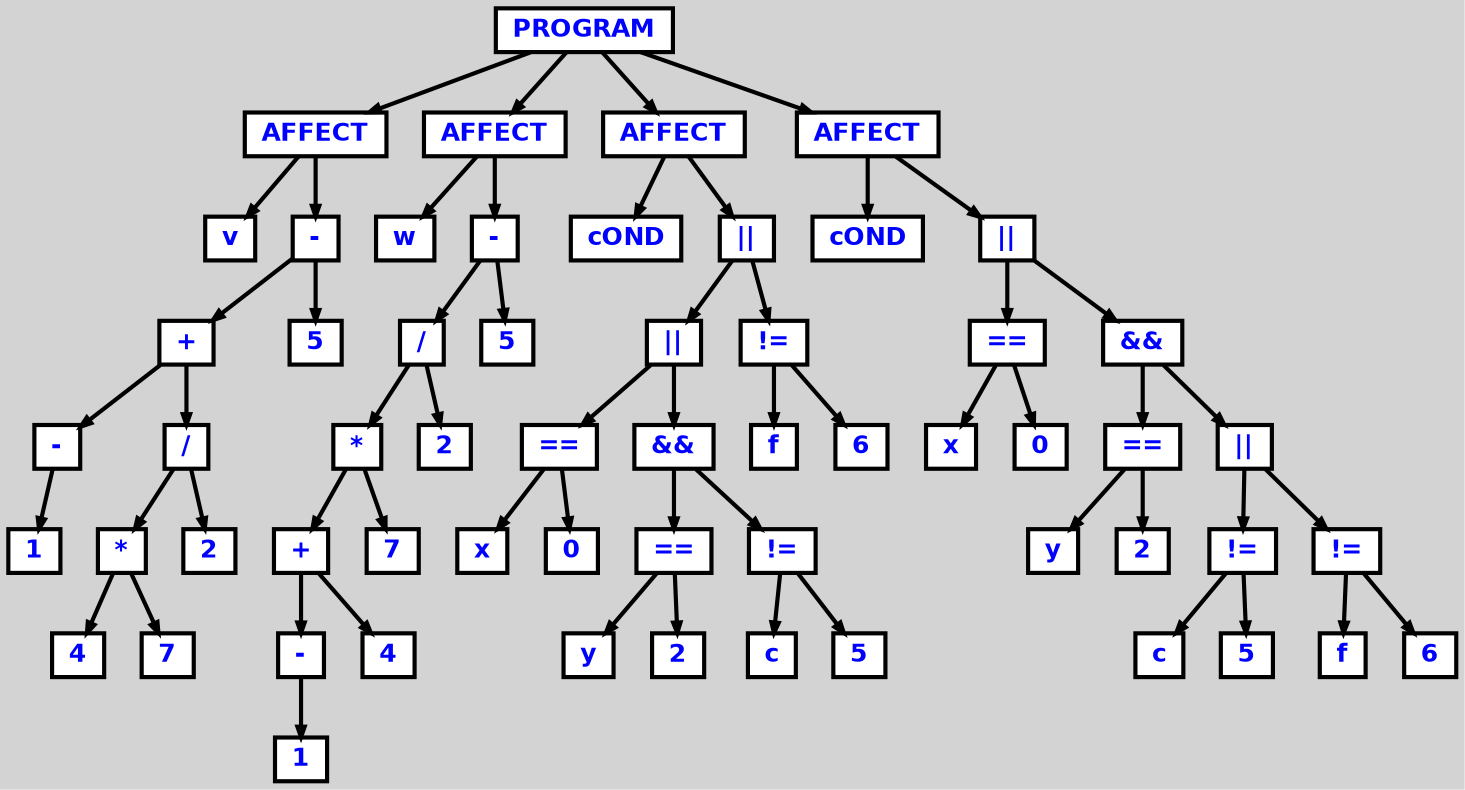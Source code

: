 digraph {

	ordering=out;
	ranksep=.4;
	bgcolor="lightgrey"; node [shape=box, fixedsize=false, fontsize=12, fontname="Helvetica-bold", fontcolor="blue"
		width=.25, height=.25, color="black", fillcolor="white", style="filled, solid, bold"];
	edge [arrowsize=.5, color="black", style="bold"]

  n0 [label="PROGRAM"];
  n1 [label="AFFECT"];
  n1 [label="AFFECT"];
  n2 [label="v"];
  n3 [label="-"];
  n3 [label="-"];
  n4 [label="+"];
  n4 [label="+"];
  n5 [label="-"];
  n5 [label="-"];
  n6 [label="1"];
  n7 [label="/"];
  n7 [label="/"];
  n8 [label="*"];
  n8 [label="*"];
  n9 [label="4"];
  n10 [label="7"];
  n11 [label="2"];
  n12 [label="5"];
  n13 [label="AFFECT"];
  n13 [label="AFFECT"];
  n14 [label="w"];
  n15 [label="-"];
  n15 [label="-"];
  n16 [label="/"];
  n16 [label="/"];
  n17 [label="*"];
  n17 [label="*"];
  n18 [label="+"];
  n18 [label="+"];
  n19 [label="-"];
  n19 [label="-"];
  n20 [label="1"];
  n21 [label="4"];
  n22 [label="7"];
  n23 [label="2"];
  n24 [label="5"];
  n25 [label="AFFECT"];
  n25 [label="AFFECT"];
  n26 [label="cOND"];
  n27 [label="||"];
  n27 [label="||"];
  n28 [label="||"];
  n28 [label="||"];
  n29 [label="=="];
  n29 [label="=="];
  n30 [label="x"];
  n31 [label="0"];
  n32 [label="&&"];
  n32 [label="&&"];
  n33 [label="=="];
  n33 [label="=="];
  n34 [label="y"];
  n35 [label="2"];
  n36 [label="!="];
  n36 [label="!="];
  n37 [label="c"];
  n38 [label="5"];
  n39 [label="!="];
  n39 [label="!="];
  n40 [label="f"];
  n41 [label="6"];
  n42 [label="AFFECT"];
  n42 [label="AFFECT"];
  n43 [label="cOND"];
  n44 [label="||"];
  n44 [label="||"];
  n45 [label="=="];
  n45 [label="=="];
  n46 [label="x"];
  n47 [label="0"];
  n48 [label="&&"];
  n48 [label="&&"];
  n49 [label="=="];
  n49 [label="=="];
  n50 [label="y"];
  n51 [label="2"];
  n52 [label="||"];
  n52 [label="||"];
  n53 [label="!="];
  n53 [label="!="];
  n54 [label="c"];
  n55 [label="5"];
  n56 [label="!="];
  n56 [label="!="];
  n57 [label="f"];
  n58 [label="6"];

  n0 -> n1 // "PROGRAM" -> "AFFECT"
  n1 -> n2 // "AFFECT" -> "v"
  n1 -> n3 // "AFFECT" -> "-"
  n3 -> n4 // "-" -> "+"
  n4 -> n5 // "+" -> "-"
  n5 -> n6 // "-" -> "1"
  n4 -> n7 // "+" -> "/"
  n7 -> n8 // "/" -> "*"
  n8 -> n9 // "*" -> "4"
  n8 -> n10 // "*" -> "7"
  n7 -> n11 // "/" -> "2"
  n3 -> n12 // "-" -> "5"
  n0 -> n13 // "PROGRAM" -> "AFFECT"
  n13 -> n14 // "AFFECT" -> "w"
  n13 -> n15 // "AFFECT" -> "-"
  n15 -> n16 // "-" -> "/"
  n16 -> n17 // "/" -> "*"
  n17 -> n18 // "*" -> "+"
  n18 -> n19 // "+" -> "-"
  n19 -> n20 // "-" -> "1"
  n18 -> n21 // "+" -> "4"
  n17 -> n22 // "*" -> "7"
  n16 -> n23 // "/" -> "2"
  n15 -> n24 // "-" -> "5"
  n0 -> n25 // "PROGRAM" -> "AFFECT"
  n25 -> n26 // "AFFECT" -> "cOND"
  n25 -> n27 // "AFFECT" -> "||"
  n27 -> n28 // "||" -> "||"
  n28 -> n29 // "||" -> "=="
  n29 -> n30 // "==" -> "x"
  n29 -> n31 // "==" -> "0"
  n28 -> n32 // "||" -> "&&"
  n32 -> n33 // "&&" -> "=="
  n33 -> n34 // "==" -> "y"
  n33 -> n35 // "==" -> "2"
  n32 -> n36 // "&&" -> "!="
  n36 -> n37 // "!=" -> "c"
  n36 -> n38 // "!=" -> "5"
  n27 -> n39 // "||" -> "!="
  n39 -> n40 // "!=" -> "f"
  n39 -> n41 // "!=" -> "6"
  n0 -> n42 // "PROGRAM" -> "AFFECT"
  n42 -> n43 // "AFFECT" -> "cOND"
  n42 -> n44 // "AFFECT" -> "||"
  n44 -> n45 // "||" -> "=="
  n45 -> n46 // "==" -> "x"
  n45 -> n47 // "==" -> "0"
  n44 -> n48 // "||" -> "&&"
  n48 -> n49 // "&&" -> "=="
  n49 -> n50 // "==" -> "y"
  n49 -> n51 // "==" -> "2"
  n48 -> n52 // "&&" -> "||"
  n52 -> n53 // "||" -> "!="
  n53 -> n54 // "!=" -> "c"
  n53 -> n55 // "!=" -> "5"
  n52 -> n56 // "||" -> "!="
  n56 -> n57 // "!=" -> "f"
  n56 -> n58 // "!=" -> "6"

}

